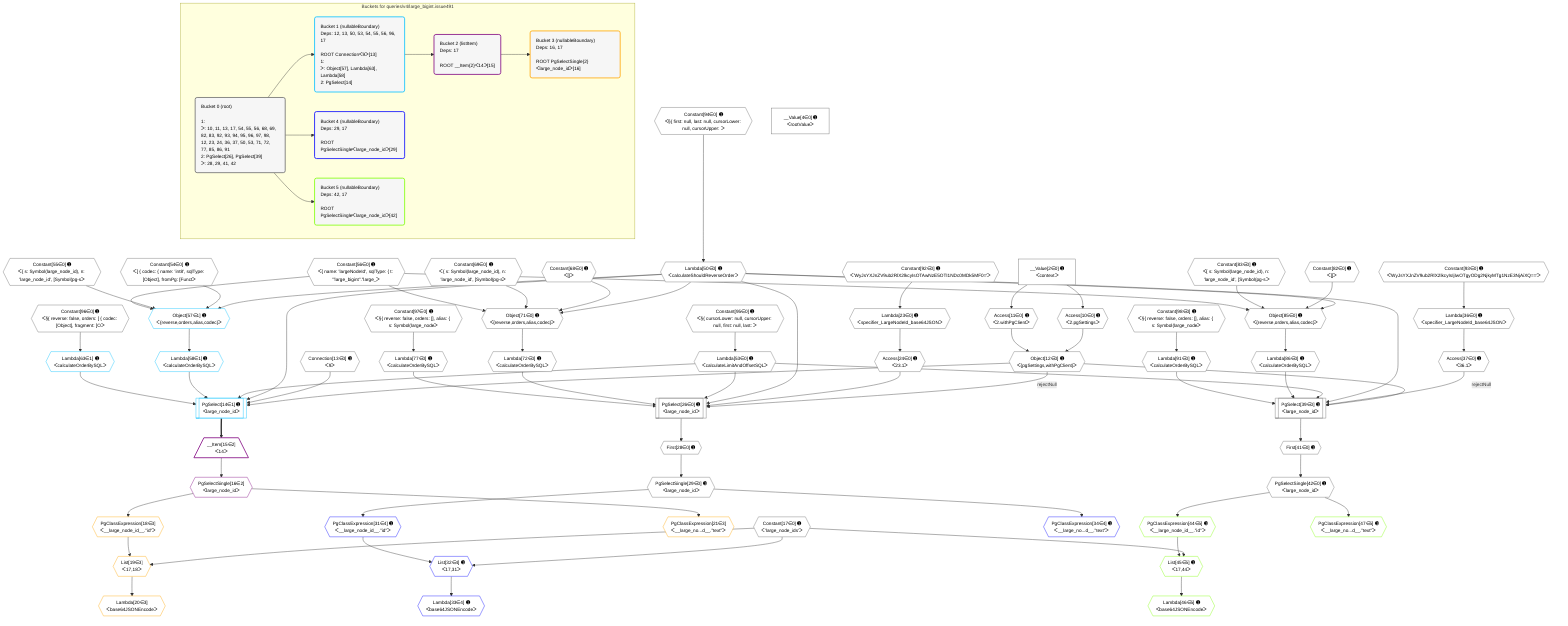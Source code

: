%%{init: {'themeVariables': { 'fontSize': '12px'}}}%%
graph TD
    classDef path fill:#eee,stroke:#000,color:#000
    classDef plan fill:#fff,stroke-width:1px,color:#000
    classDef itemplan fill:#fff,stroke-width:2px,color:#000
    classDef unbatchedplan fill:#dff,stroke-width:1px,color:#000
    classDef sideeffectplan fill:#fcc,stroke-width:2px,color:#000
    classDef bucket fill:#f6f6f6,color:#000,stroke-width:2px,text-align:left


    %% plan dependencies
    PgSelect26[["PgSelect[26∈0] ➊<br />ᐸlarge_node_idᐳ"]]:::plan
    Object12{{"Object[12∈0] ➊<br />ᐸ{pgSettings,withPgClient}ᐳ"}}:::plan
    Access24{{"Access[24∈0] ➊<br />ᐸ23.1ᐳ"}}:::plan
    Lambda50{{"Lambda[50∈0] ➊<br />ᐸcalculateShouldReverseOrderᐳ"}}:::plan
    Lambda53{{"Lambda[53∈0] ➊<br />ᐸcalculateLimitAndOffsetSQLᐳ"}}:::plan
    Lambda72{{"Lambda[72∈0] ➊<br />ᐸcalculateOrderBySQLᐳ"}}:::plan
    Lambda77{{"Lambda[77∈0] ➊<br />ᐸcalculateOrderBySQLᐳ"}}:::plan
    Object12 -->|rejectNull| PgSelect26
    Access24 & Lambda50 & Lambda53 & Lambda72 & Lambda77 --> PgSelect26
    PgSelect39[["PgSelect[39∈0] ➊<br />ᐸlarge_node_idᐳ"]]:::plan
    Access37{{"Access[37∈0] ➊<br />ᐸ36.1ᐳ"}}:::plan
    Lambda86{{"Lambda[86∈0] ➊<br />ᐸcalculateOrderBySQLᐳ"}}:::plan
    Lambda91{{"Lambda[91∈0] ➊<br />ᐸcalculateOrderBySQLᐳ"}}:::plan
    Object12 -->|rejectNull| PgSelect39
    Access37 & Lambda50 & Lambda53 & Lambda86 & Lambda91 --> PgSelect39
    Object71{{"Object[71∈0] ➊<br />ᐸ{reverse,orders,alias,codec}ᐳ"}}:::plan
    Constant68{{"Constant[68∈0] ➊<br />ᐸ[]ᐳ"}}:::plan
    Constant69{{"Constant[69∈0] ➊<br />ᐸ{ s: Symbol(large_node_id), n: 'large_node_id', [Symbol(pg-sᐳ"}}:::plan
    Constant56{{"Constant[56∈0] ➊<br />ᐸ{ name: 'largeNodeId', sqlType: { t: '”large_bigint”.”large_ᐳ"}}:::plan
    Lambda50 & Constant68 & Constant69 & Constant56 --> Object71
    Object85{{"Object[85∈0] ➊<br />ᐸ{reverse,orders,alias,codec}ᐳ"}}:::plan
    Constant82{{"Constant[82∈0] ➊<br />ᐸ[]ᐳ"}}:::plan
    Constant83{{"Constant[83∈0] ➊<br />ᐸ{ s: Symbol(large_node_id), n: 'large_node_id', [Symbol(pg-sᐳ"}}:::plan
    Lambda50 & Constant82 & Constant83 & Constant56 --> Object85
    Access10{{"Access[10∈0] ➊<br />ᐸ2.pgSettingsᐳ"}}:::plan
    Access11{{"Access[11∈0] ➊<br />ᐸ2.withPgClientᐳ"}}:::plan
    Access10 & Access11 --> Object12
    __Value2["__Value[2∈0] ➊<br />ᐸcontextᐳ"]:::plan
    __Value2 --> Access10
    __Value2 --> Access11
    Lambda23{{"Lambda[23∈0] ➊<br />ᐸspecifier_LargeNodeId_base64JSONᐳ"}}:::plan
    Constant92{{"Constant[92∈0] ➊<br />ᐸ'WyJsYXJnZV9ub2RlX2lkcyIsOTAwNzE5OTI1NDc0MDk5MF0='ᐳ"}}:::plan
    Constant92 --> Lambda23
    Lambda23 --> Access24
    First28{{"First[28∈0] ➊"}}:::plan
    PgSelect26 --> First28
    PgSelectSingle29{{"PgSelectSingle[29∈0] ➊<br />ᐸlarge_node_idᐳ"}}:::plan
    First28 --> PgSelectSingle29
    Lambda36{{"Lambda[36∈0] ➊<br />ᐸspecifier_LargeNodeId_base64JSONᐳ"}}:::plan
    Constant93{{"Constant[93∈0] ➊<br />ᐸ'WyJsYXJnZV9ub2RlX2lkcyIsIjIwOTgyODg2NjkyMTg1NzE3NjAiXQ=='ᐳ"}}:::plan
    Constant93 --> Lambda36
    Lambda36 --> Access37
    First41{{"First[41∈0] ➊"}}:::plan
    PgSelect39 --> First41
    PgSelectSingle42{{"PgSelectSingle[42∈0] ➊<br />ᐸlarge_node_idᐳ"}}:::plan
    First41 --> PgSelectSingle42
    Constant94{{"Constant[94∈0] ➊<br />ᐸ§{ first: null, last: null, cursorLower: null, cursorUpper: ᐳ"}}:::plan
    Constant94 --> Lambda50
    Constant95{{"Constant[95∈0] ➊<br />ᐸ§{ cursorLower: null, cursorUpper: null, first: null, last: ᐳ"}}:::plan
    Constant95 --> Lambda53
    Object71 --> Lambda72
    Constant97{{"Constant[97∈0] ➊<br />ᐸ§{ reverse: false, orders: [], alias: { s: Symbol(large_nodeᐳ"}}:::plan
    Constant97 --> Lambda77
    Object85 --> Lambda86
    Constant98{{"Constant[98∈0] ➊<br />ᐸ§{ reverse: false, orders: [], alias: { s: Symbol(large_nodeᐳ"}}:::plan
    Constant98 --> Lambda91
    __Value4["__Value[4∈0] ➊<br />ᐸrootValueᐳ"]:::plan
    Connection13{{"Connection[13∈0] ➊<br />ᐸ9ᐳ"}}:::plan
    Constant17{{"Constant[17∈0] ➊<br />ᐸ'large_node_ids'ᐳ"}}:::plan
    Constant54{{"Constant[54∈0] ➊<br />ᐸ[ { codec: { name: 'int8', sqlType: [Object], fromPg: [Functᐳ"}}:::plan
    Constant55{{"Constant[55∈0] ➊<br />ᐸ{ s: Symbol(large_node_id), n: 'large_node_id', [Symbol(pg-sᐳ"}}:::plan
    Constant96{{"Constant[96∈0] ➊<br />ᐸ§{ reverse: false, orders: [ { codec: [Object], fragment: [Oᐳ"}}:::plan
    PgSelect14[["PgSelect[14∈1] ➊<br />ᐸlarge_node_idᐳ"]]:::plan
    Lambda58{{"Lambda[58∈1] ➊<br />ᐸcalculateOrderBySQLᐳ"}}:::plan
    Lambda63{{"Lambda[63∈1] ➊<br />ᐸcalculateOrderBySQLᐳ"}}:::plan
    Object12 & Connection13 & Lambda50 & Lambda53 & Lambda58 & Lambda63 --> PgSelect14
    Object57{{"Object[57∈1] ➊<br />ᐸ{reverse,orders,alias,codec}ᐳ"}}:::plan
    Lambda50 & Constant54 & Constant55 & Constant56 --> Object57
    Object57 --> Lambda58
    Constant96 --> Lambda63
    __Item15[/"__Item[15∈2]<br />ᐸ14ᐳ"\]:::itemplan
    PgSelect14 ==> __Item15
    PgSelectSingle16{{"PgSelectSingle[16∈2]<br />ᐸlarge_node_idᐳ"}}:::plan
    __Item15 --> PgSelectSingle16
    List19{{"List[19∈3]<br />ᐸ17,18ᐳ"}}:::plan
    PgClassExpression18{{"PgClassExpression[18∈3]<br />ᐸ__large_node_id__.”id”ᐳ"}}:::plan
    Constant17 & PgClassExpression18 --> List19
    PgSelectSingle16 --> PgClassExpression18
    Lambda20{{"Lambda[20∈3]<br />ᐸbase64JSONEncodeᐳ"}}:::plan
    List19 --> Lambda20
    PgClassExpression21{{"PgClassExpression[21∈3]<br />ᐸ__large_no...d__.”text”ᐳ"}}:::plan
    PgSelectSingle16 --> PgClassExpression21
    List32{{"List[32∈4] ➊<br />ᐸ17,31ᐳ"}}:::plan
    PgClassExpression31{{"PgClassExpression[31∈4] ➊<br />ᐸ__large_node_id__.”id”ᐳ"}}:::plan
    Constant17 & PgClassExpression31 --> List32
    PgSelectSingle29 --> PgClassExpression31
    Lambda33{{"Lambda[33∈4] ➊<br />ᐸbase64JSONEncodeᐳ"}}:::plan
    List32 --> Lambda33
    PgClassExpression34{{"PgClassExpression[34∈4] ➊<br />ᐸ__large_no...d__.”text”ᐳ"}}:::plan
    PgSelectSingle29 --> PgClassExpression34
    List45{{"List[45∈5] ➊<br />ᐸ17,44ᐳ"}}:::plan
    PgClassExpression44{{"PgClassExpression[44∈5] ➊<br />ᐸ__large_node_id__.”id”ᐳ"}}:::plan
    Constant17 & PgClassExpression44 --> List45
    PgSelectSingle42 --> PgClassExpression44
    Lambda46{{"Lambda[46∈5] ➊<br />ᐸbase64JSONEncodeᐳ"}}:::plan
    List45 --> Lambda46
    PgClassExpression47{{"PgClassExpression[47∈5] ➊<br />ᐸ__large_no...d__.”text”ᐳ"}}:::plan
    PgSelectSingle42 --> PgClassExpression47

    %% define steps

    subgraph "Buckets for queries/v4/large_bigint.issue491"
    Bucket0("Bucket 0 (root)<br /><br />1: <br />ᐳ: 10, 11, 13, 17, 54, 55, 56, 68, 69, 82, 83, 92, 93, 94, 95, 96, 97, 98, 12, 23, 24, 36, 37, 50, 53, 71, 72, 77, 85, 86, 91<br />2: PgSelect[26], PgSelect[39]<br />ᐳ: 28, 29, 41, 42"):::bucket
    classDef bucket0 stroke:#696969
    class Bucket0,__Value2,__Value4,Access10,Access11,Object12,Connection13,Constant17,Lambda23,Access24,PgSelect26,First28,PgSelectSingle29,Lambda36,Access37,PgSelect39,First41,PgSelectSingle42,Lambda50,Lambda53,Constant54,Constant55,Constant56,Constant68,Constant69,Object71,Lambda72,Lambda77,Constant82,Constant83,Object85,Lambda86,Lambda91,Constant92,Constant93,Constant94,Constant95,Constant96,Constant97,Constant98 bucket0
    Bucket1("Bucket 1 (nullableBoundary)<br />Deps: 12, 13, 50, 53, 54, 55, 56, 96, 17<br /><br />ROOT Connectionᐸ9ᐳ[13]<br />1: <br />ᐳ: Object[57], Lambda[63], Lambda[58]<br />2: PgSelect[14]"):::bucket
    classDef bucket1 stroke:#00bfff
    class Bucket1,PgSelect14,Object57,Lambda58,Lambda63 bucket1
    Bucket2("Bucket 2 (listItem)<br />Deps: 17<br /><br />ROOT __Item{2}ᐸ14ᐳ[15]"):::bucket
    classDef bucket2 stroke:#7f007f
    class Bucket2,__Item15,PgSelectSingle16 bucket2
    Bucket3("Bucket 3 (nullableBoundary)<br />Deps: 16, 17<br /><br />ROOT PgSelectSingle{2}ᐸlarge_node_idᐳ[16]"):::bucket
    classDef bucket3 stroke:#ffa500
    class Bucket3,PgClassExpression18,List19,Lambda20,PgClassExpression21 bucket3
    Bucket4("Bucket 4 (nullableBoundary)<br />Deps: 29, 17<br /><br />ROOT PgSelectSingleᐸlarge_node_idᐳ[29]"):::bucket
    classDef bucket4 stroke:#0000ff
    class Bucket4,PgClassExpression31,List32,Lambda33,PgClassExpression34 bucket4
    Bucket5("Bucket 5 (nullableBoundary)<br />Deps: 42, 17<br /><br />ROOT PgSelectSingleᐸlarge_node_idᐳ[42]"):::bucket
    classDef bucket5 stroke:#7fff00
    class Bucket5,PgClassExpression44,List45,Lambda46,PgClassExpression47 bucket5
    Bucket0 --> Bucket1 & Bucket4 & Bucket5
    Bucket1 --> Bucket2
    Bucket2 --> Bucket3
    end